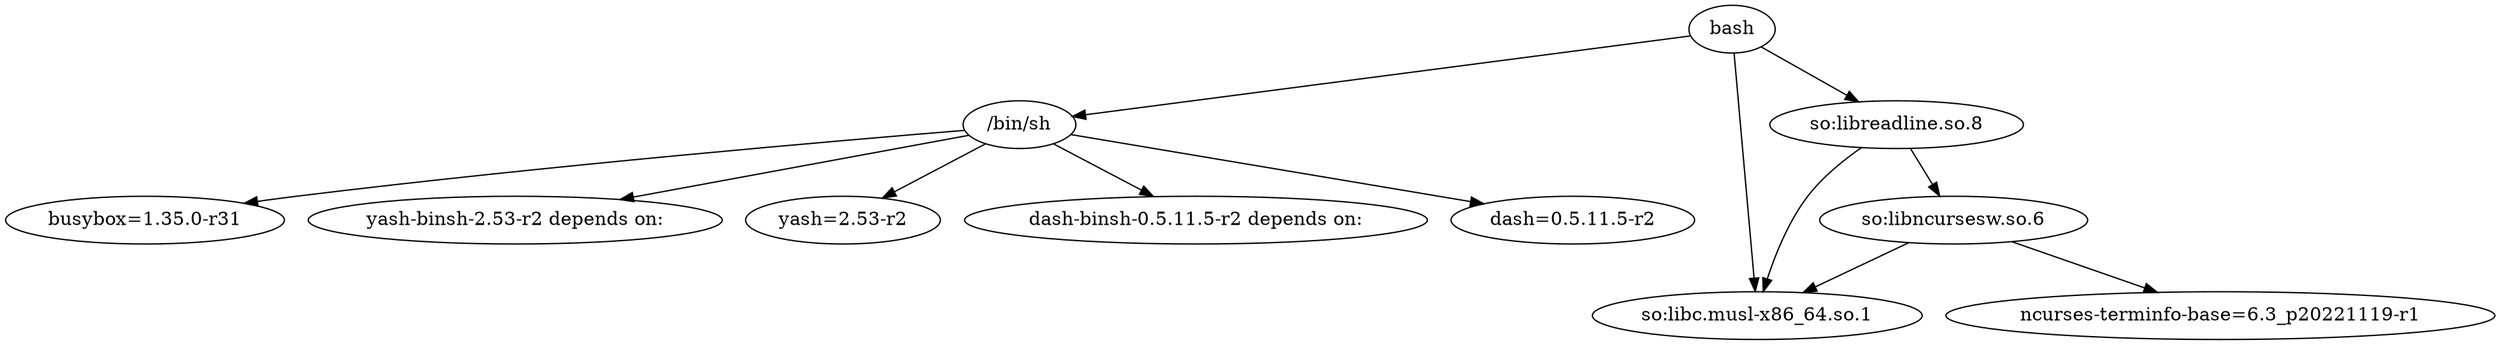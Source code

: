 digraph G {
    "bash" -> "/bin/sh";
    "bash" -> "so:libc.musl-x86_64.so.1";
    "bash" -> "so:libreadline.so.8";
    "/bin/sh" -> "busybox=1.35.0-r31";
    "/bin/sh" -> "yash-binsh-2.53-r2 depends on:";
    "/bin/sh" -> "yash=2.53-r2";
    "/bin/sh" -> "dash-binsh-0.5.11.5-r2 depends on:";
    "/bin/sh" -> "dash=0.5.11.5-r2";
    "so:libreadline.so.8" -> "so:libc.musl-x86_64.so.1";
    "so:libreadline.so.8" -> "so:libncursesw.so.6";
    "so:libncursesw.so.6" -> "ncurses-terminfo-base=6.3_p20221119-r1";
    "so:libncursesw.so.6" -> "so:libc.musl-x86_64.so.1";
}